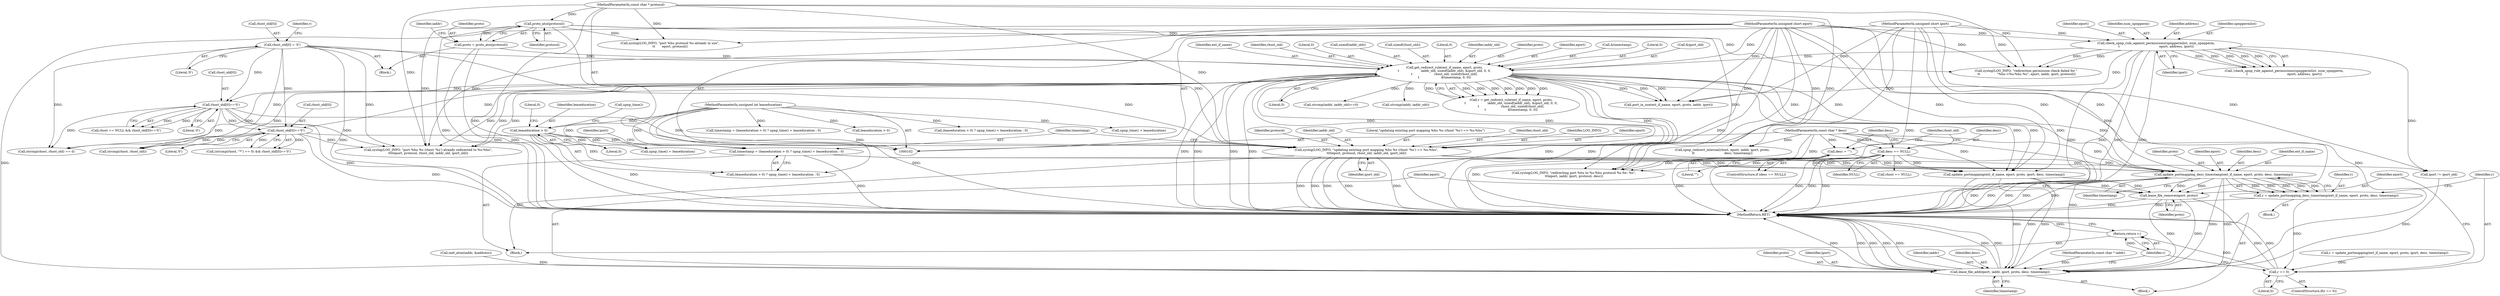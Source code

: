 digraph "0_miniupnp_f321c2066b96d18afa5158dfa2d2873a2957ef38@pointer" {
"1000268" [label="(Call,update_portmapping_desc_timestamp(ext_if_name, eport, proto, desc, timestamp))"];
"1000170" [label="(Call,get_redirect_rule(ext_if_name, eport, proto,\n\t                      iaddr_old, sizeof(iaddr_old), &iport_old, 0, 0,\n\t                      rhost_old, sizeof(rhost_old),\n\t                      &timestamp, 0, 0))"];
"1000139" [label="(Call,check_upnp_rule_against_permissions(upnppermlist, num_upnpperm,\n\t                                        eport, address, iport))"];
"1000104" [label="(MethodParameterIn,unsigned short eport)"];
"1000106" [label="(MethodParameterIn,unsigned short iport)"];
"1000118" [label="(Call,proto = proto_atoi(protocol))"];
"1000120" [label="(Call,proto_atoi(protocol))"];
"1000107" [label="(MethodParameterIn,const char * protocol)"];
"1000163" [label="(Call,rhost_old[0] = '\0')"];
"1000232" [label="(Call,syslog(LOG_INFO, \"updating existing port mapping %hu %s (rhost '%s') => %s:%hu\",\n\t\t\t\teport, protocol, rhost_old, iaddr_old, iport_old))"];
"1000205" [label="(Call,rhost_old[0]=='\0')"];
"1000219" [label="(Call,rhost_old[0]=='\0')"];
"1000157" [label="(Call,desc == NULL)"];
"1000108" [label="(MethodParameterIn,const char * desc)"];
"1000160" [label="(Call,desc = \"\")"];
"1000240" [label="(Call,timestamp = (leaseduration > 0) ? upnp_time() + leaseduration : 0)"];
"1000243" [label="(Call,leaseduration > 0)"];
"1000109" [label="(MethodParameterIn,unsigned int leaseduration)"];
"1000266" [label="(Call,r = update_portmapping_desc_timestamp(ext_if_name, eport, proto, desc, timestamp))"];
"1000275" [label="(Call,r == 0)"];
"1000289" [label="(Return,return r;)"];
"1000279" [label="(Call,lease_file_remove(eport, proto))"];
"1000282" [label="(Call,lease_file_add(eport, iaddr, iport, proto, desc, timestamp))"];
"1000108" [label="(MethodParameterIn,const char * desc)"];
"1000249" [label="(Literal,0)"];
"1000265" [label="(Block,)"];
"1000109" [label="(MethodParameterIn,unsigned int leaseduration)"];
"1000274" [label="(ControlStructure,if(r == 0))"];
"1000235" [label="(Identifier,eport)"];
"1000243" [label="(Call,leaseduration > 0)"];
"1000288" [label="(Identifier,timestamp)"];
"1000120" [label="(Call,proto_atoi(protocol))"];
"1000286" [label="(Identifier,proto)"];
"1000180" [label="(Literal,0)"];
"1000293" [label="(Call,syslog(LOG_INFO, \"port %hu %s (rhost '%s') already redirected to %s:%hu\",\n\t\t\t\teport, protocol, rhost_old, iaddr_old, iport_old))"];
"1000187" [label="(Literal,0)"];
"1000175" [label="(Call,sizeof(iaddr_old))"];
"1000352" [label="(MethodReturn,RET)"];
"1000161" [label="(Identifier,desc)"];
"1000158" [label="(Identifier,desc)"];
"1000271" [label="(Identifier,proto)"];
"1000139" [label="(Call,check_upnp_rule_against_permissions(upnppermlist, num_upnpperm,\n\t                                        eport, address, iport))"];
"1000162" [label="(Literal,\"\")"];
"1000104" [label="(MethodParameterIn,unsigned short eport)"];
"1000290" [label="(Identifier,r)"];
"1000285" [label="(Identifier,iport)"];
"1000226" [label="(Call,strcmp(rhost, rhost_old) == 0)"];
"1000307" [label="(Call,port_in_use(ext_if_name, eport, proto, iaddr, iport))"];
"1000206" [label="(Call,rhost_old[0])"];
"1000277" [label="(Literal,0)"];
"1000125" [label="(Identifier,iaddr)"];
"1000182" [label="(Call,sizeof(rhost_old))"];
"1000179" [label="(Literal,0)"];
"1000232" [label="(Call,syslog(LOG_INFO, \"updating existing port mapping %hu %s (rhost '%s') => %s:%hu\",\n\t\t\t\teport, protocol, rhost_old, iaddr_old, iport_old))"];
"1000144" [label="(Identifier,iport)"];
"1000266" [label="(Call,r = update_portmapping_desc_timestamp(ext_if_name, eport, proto, desc, timestamp))"];
"1000275" [label="(Call,r == 0)"];
"1000205" [label="(Call,rhost_old[0]=='\0')"];
"1000174" [label="(Identifier,iaddr_old)"];
"1000236" [label="(Identifier,protocol)"];
"1000118" [label="(Call,proto = proto_atoi(protocol))"];
"1000255" [label="(Call,r = update_portmapping(ext_if_name, eport, proto, iport, desc, timestamp))"];
"1000173" [label="(Identifier,proto)"];
"1000227" [label="(Call,strcmp(rhost, rhost_old))"];
"1000159" [label="(Identifier,NULL)"];
"1000165" [label="(Identifier,rhost_old)"];
"1000246" [label="(Call,upnp_time() + leaseduration)"];
"1000238" [label="(Identifier,iaddr_old)"];
"1000172" [label="(Identifier,eport)"];
"1000231" [label="(Block,)"];
"1000344" [label="(Call,upnp_redirect_internal(rhost, eport, iaddr, iport, proto,\n\t\t                              desc, timestamp))"];
"1000280" [label="(Identifier,eport)"];
"1000201" [label="(Call,rhost == NULL && rhost_old[0]=='\0')"];
"1000234" [label="(Literal,\"updating existing port mapping %hu %s (rhost '%s') => %s:%hu\")"];
"1000209" [label="(Literal,'\0')"];
"1000169" [label="(Identifier,r)"];
"1000164" [label="(Call,rhost_old[0])"];
"1000160" [label="(Call,desc = \"\")"];
"1000143" [label="(Identifier,address)"];
"1000105" [label="(MethodParameterIn,const char * iaddr)"];
"1000140" [label="(Identifier,upnppermlist)"];
"1000268" [label="(Call,update_portmapping_desc_timestamp(ext_if_name, eport, proto, desc, timestamp))"];
"1000184" [label="(Call,&timestamp)"];
"1000142" [label="(Identifier,eport)"];
"1000279" [label="(Call,lease_file_remove(eport, proto))"];
"1000244" [label="(Identifier,leaseduration)"];
"1000106" [label="(MethodParameterIn,unsigned short iport)"];
"1000315" [label="(Call,syslog(LOG_INFO, \"port %hu protocol %s already in use\",\n\t\t       eport, protocol))"];
"1000237" [label="(Identifier,rhost_old)"];
"1000110" [label="(Block,)"];
"1000325" [label="(Call,timestamp = (leaseduration > 0) ? upnp_time() + leaseduration : 0)"];
"1000270" [label="(Identifier,eport)"];
"1000240" [label="(Call,timestamp = (leaseduration > 0) ? upnp_time() + leaseduration : 0)"];
"1000141" [label="(Identifier,num_upnpperm)"];
"1000328" [label="(Call,leaseduration > 0)"];
"1000276" [label="(Identifier,r)"];
"1000186" [label="(Literal,0)"];
"1000156" [label="(ControlStructure,if (desc == NULL))"];
"1000257" [label="(Call,update_portmapping(ext_if_name, eport, proto, iport, desc, timestamp))"];
"1000272" [label="(Identifier,desc)"];
"1000241" [label="(Identifier,timestamp)"];
"1000335" [label="(Call,syslog(LOG_INFO, \"redirecting port %hu to %s:%hu protocol %s for: %s\",\n\t\t\teport, iaddr, iport, protocol, desc))"];
"1000239" [label="(Identifier,iport_old)"];
"1000195" [label="(Call,strcmp(iaddr, iaddr_old)==0)"];
"1000107" [label="(MethodParameterIn,const char * protocol)"];
"1000177" [label="(Call,&iport_old)"];
"1000233" [label="(Identifier,LOG_INFO)"];
"1000252" [label="(Identifier,iport)"];
"1000171" [label="(Identifier,ext_if_name)"];
"1000202" [label="(Call,rhost == NULL)"];
"1000146" [label="(Call,syslog(LOG_INFO, \"redirection permission check failed for \"\n \t\t                 \"%hu->%s:%hu %s\", eport, iaddr, iport, protocol))"];
"1000327" [label="(Call,(leaseduration > 0) ? upnp_time() + leaseduration : 0)"];
"1000247" [label="(Call,upnp_time())"];
"1000283" [label="(Identifier,eport)"];
"1000138" [label="(Call,!check_upnp_rule_against_permissions(upnppermlist, num_upnpperm,\n\t                                        eport, address, iport))"];
"1000220" [label="(Call,rhost_old[0])"];
"1000219" [label="(Call,rhost_old[0]=='\0')"];
"1000170" [label="(Call,get_redirect_rule(ext_if_name, eport, proto,\n\t                      iaddr_old, sizeof(iaddr_old), &iport_old, 0, 0,\n\t                      rhost_old, sizeof(rhost_old),\n\t                      &timestamp, 0, 0))"];
"1000267" [label="(Identifier,r)"];
"1000163" [label="(Call,rhost_old[0] = '\0')"];
"1000223" [label="(Literal,'\0')"];
"1000157" [label="(Call,desc == NULL)"];
"1000242" [label="(Call,(leaseduration > 0) ? upnp_time() + leaseduration : 0)"];
"1000278" [label="(Block,)"];
"1000251" [label="(Call,iport != iport_old)"];
"1000167" [label="(Literal,'\0')"];
"1000196" [label="(Call,strcmp(iaddr, iaddr_old))"];
"1000119" [label="(Identifier,proto)"];
"1000124" [label="(Call,inet_aton(iaddr, &address))"];
"1000213" [label="(Call,(strcmp(rhost, \"*\") == 0) && rhost_old[0]=='\0')"];
"1000284" [label="(Identifier,iaddr)"];
"1000168" [label="(Call,r = get_redirect_rule(ext_if_name, eport, proto,\n\t                      iaddr_old, sizeof(iaddr_old), &iport_old, 0, 0,\n\t                      rhost_old, sizeof(rhost_old),\n\t                      &timestamp, 0, 0))"];
"1000281" [label="(Identifier,proto)"];
"1000269" [label="(Identifier,ext_if_name)"];
"1000282" [label="(Call,lease_file_add(eport, iaddr, iport, proto, desc, timestamp))"];
"1000287" [label="(Identifier,desc)"];
"1000273" [label="(Identifier,timestamp)"];
"1000289" [label="(Return,return r;)"];
"1000181" [label="(Identifier,rhost_old)"];
"1000245" [label="(Literal,0)"];
"1000331" [label="(Call,upnp_time() + leaseduration)"];
"1000121" [label="(Identifier,protocol)"];
"1000268" -> "1000266"  [label="AST: "];
"1000268" -> "1000273"  [label="CFG: "];
"1000269" -> "1000268"  [label="AST: "];
"1000270" -> "1000268"  [label="AST: "];
"1000271" -> "1000268"  [label="AST: "];
"1000272" -> "1000268"  [label="AST: "];
"1000273" -> "1000268"  [label="AST: "];
"1000266" -> "1000268"  [label="CFG: "];
"1000268" -> "1000352"  [label="DDG: "];
"1000268" -> "1000352"  [label="DDG: "];
"1000268" -> "1000352"  [label="DDG: "];
"1000268" -> "1000352"  [label="DDG: "];
"1000268" -> "1000352"  [label="DDG: "];
"1000268" -> "1000266"  [label="DDG: "];
"1000268" -> "1000266"  [label="DDG: "];
"1000268" -> "1000266"  [label="DDG: "];
"1000268" -> "1000266"  [label="DDG: "];
"1000268" -> "1000266"  [label="DDG: "];
"1000170" -> "1000268"  [label="DDG: "];
"1000170" -> "1000268"  [label="DDG: "];
"1000232" -> "1000268"  [label="DDG: "];
"1000104" -> "1000268"  [label="DDG: "];
"1000157" -> "1000268"  [label="DDG: "];
"1000160" -> "1000268"  [label="DDG: "];
"1000108" -> "1000268"  [label="DDG: "];
"1000240" -> "1000268"  [label="DDG: "];
"1000268" -> "1000279"  [label="DDG: "];
"1000268" -> "1000279"  [label="DDG: "];
"1000268" -> "1000282"  [label="DDG: "];
"1000268" -> "1000282"  [label="DDG: "];
"1000170" -> "1000168"  [label="AST: "];
"1000170" -> "1000187"  [label="CFG: "];
"1000171" -> "1000170"  [label="AST: "];
"1000172" -> "1000170"  [label="AST: "];
"1000173" -> "1000170"  [label="AST: "];
"1000174" -> "1000170"  [label="AST: "];
"1000175" -> "1000170"  [label="AST: "];
"1000177" -> "1000170"  [label="AST: "];
"1000179" -> "1000170"  [label="AST: "];
"1000180" -> "1000170"  [label="AST: "];
"1000181" -> "1000170"  [label="AST: "];
"1000182" -> "1000170"  [label="AST: "];
"1000184" -> "1000170"  [label="AST: "];
"1000186" -> "1000170"  [label="AST: "];
"1000187" -> "1000170"  [label="AST: "];
"1000168" -> "1000170"  [label="CFG: "];
"1000170" -> "1000352"  [label="DDG: "];
"1000170" -> "1000352"  [label="DDG: "];
"1000170" -> "1000352"  [label="DDG: "];
"1000170" -> "1000352"  [label="DDG: "];
"1000170" -> "1000352"  [label="DDG: "];
"1000170" -> "1000352"  [label="DDG: "];
"1000170" -> "1000168"  [label="DDG: "];
"1000170" -> "1000168"  [label="DDG: "];
"1000170" -> "1000168"  [label="DDG: "];
"1000170" -> "1000168"  [label="DDG: "];
"1000170" -> "1000168"  [label="DDG: "];
"1000170" -> "1000168"  [label="DDG: "];
"1000170" -> "1000168"  [label="DDG: "];
"1000170" -> "1000168"  [label="DDG: "];
"1000139" -> "1000170"  [label="DDG: "];
"1000104" -> "1000170"  [label="DDG: "];
"1000118" -> "1000170"  [label="DDG: "];
"1000163" -> "1000170"  [label="DDG: "];
"1000170" -> "1000195"  [label="DDG: "];
"1000170" -> "1000196"  [label="DDG: "];
"1000170" -> "1000205"  [label="DDG: "];
"1000170" -> "1000219"  [label="DDG: "];
"1000170" -> "1000226"  [label="DDG: "];
"1000170" -> "1000227"  [label="DDG: "];
"1000170" -> "1000232"  [label="DDG: "];
"1000170" -> "1000232"  [label="DDG: "];
"1000170" -> "1000232"  [label="DDG: "];
"1000170" -> "1000257"  [label="DDG: "];
"1000170" -> "1000257"  [label="DDG: "];
"1000170" -> "1000293"  [label="DDG: "];
"1000170" -> "1000293"  [label="DDG: "];
"1000170" -> "1000293"  [label="DDG: "];
"1000170" -> "1000307"  [label="DDG: "];
"1000170" -> "1000307"  [label="DDG: "];
"1000170" -> "1000307"  [label="DDG: "];
"1000139" -> "1000138"  [label="AST: "];
"1000139" -> "1000144"  [label="CFG: "];
"1000140" -> "1000139"  [label="AST: "];
"1000141" -> "1000139"  [label="AST: "];
"1000142" -> "1000139"  [label="AST: "];
"1000143" -> "1000139"  [label="AST: "];
"1000144" -> "1000139"  [label="AST: "];
"1000138" -> "1000139"  [label="CFG: "];
"1000139" -> "1000352"  [label="DDG: "];
"1000139" -> "1000352"  [label="DDG: "];
"1000139" -> "1000352"  [label="DDG: "];
"1000139" -> "1000352"  [label="DDG: "];
"1000139" -> "1000138"  [label="DDG: "];
"1000139" -> "1000138"  [label="DDG: "];
"1000139" -> "1000138"  [label="DDG: "];
"1000139" -> "1000138"  [label="DDG: "];
"1000139" -> "1000138"  [label="DDG: "];
"1000104" -> "1000139"  [label="DDG: "];
"1000106" -> "1000139"  [label="DDG: "];
"1000139" -> "1000146"  [label="DDG: "];
"1000139" -> "1000146"  [label="DDG: "];
"1000139" -> "1000251"  [label="DDG: "];
"1000139" -> "1000307"  [label="DDG: "];
"1000104" -> "1000102"  [label="AST: "];
"1000104" -> "1000352"  [label="DDG: "];
"1000104" -> "1000146"  [label="DDG: "];
"1000104" -> "1000232"  [label="DDG: "];
"1000104" -> "1000257"  [label="DDG: "];
"1000104" -> "1000279"  [label="DDG: "];
"1000104" -> "1000282"  [label="DDG: "];
"1000104" -> "1000293"  [label="DDG: "];
"1000104" -> "1000307"  [label="DDG: "];
"1000104" -> "1000315"  [label="DDG: "];
"1000104" -> "1000335"  [label="DDG: "];
"1000104" -> "1000344"  [label="DDG: "];
"1000106" -> "1000102"  [label="AST: "];
"1000106" -> "1000352"  [label="DDG: "];
"1000106" -> "1000146"  [label="DDG: "];
"1000106" -> "1000251"  [label="DDG: "];
"1000106" -> "1000257"  [label="DDG: "];
"1000106" -> "1000282"  [label="DDG: "];
"1000106" -> "1000307"  [label="DDG: "];
"1000106" -> "1000335"  [label="DDG: "];
"1000106" -> "1000344"  [label="DDG: "];
"1000118" -> "1000110"  [label="AST: "];
"1000118" -> "1000120"  [label="CFG: "];
"1000119" -> "1000118"  [label="AST: "];
"1000120" -> "1000118"  [label="AST: "];
"1000125" -> "1000118"  [label="CFG: "];
"1000118" -> "1000352"  [label="DDG: "];
"1000118" -> "1000352"  [label="DDG: "];
"1000120" -> "1000118"  [label="DDG: "];
"1000120" -> "1000121"  [label="CFG: "];
"1000121" -> "1000120"  [label="AST: "];
"1000120" -> "1000352"  [label="DDG: "];
"1000107" -> "1000120"  [label="DDG: "];
"1000120" -> "1000146"  [label="DDG: "];
"1000120" -> "1000232"  [label="DDG: "];
"1000120" -> "1000293"  [label="DDG: "];
"1000120" -> "1000315"  [label="DDG: "];
"1000120" -> "1000335"  [label="DDG: "];
"1000107" -> "1000102"  [label="AST: "];
"1000107" -> "1000352"  [label="DDG: "];
"1000107" -> "1000146"  [label="DDG: "];
"1000107" -> "1000232"  [label="DDG: "];
"1000107" -> "1000293"  [label="DDG: "];
"1000107" -> "1000315"  [label="DDG: "];
"1000107" -> "1000335"  [label="DDG: "];
"1000163" -> "1000110"  [label="AST: "];
"1000163" -> "1000167"  [label="CFG: "];
"1000164" -> "1000163"  [label="AST: "];
"1000167" -> "1000163"  [label="AST: "];
"1000169" -> "1000163"  [label="CFG: "];
"1000163" -> "1000352"  [label="DDG: "];
"1000163" -> "1000205"  [label="DDG: "];
"1000163" -> "1000219"  [label="DDG: "];
"1000163" -> "1000226"  [label="DDG: "];
"1000163" -> "1000227"  [label="DDG: "];
"1000163" -> "1000232"  [label="DDG: "];
"1000163" -> "1000293"  [label="DDG: "];
"1000232" -> "1000231"  [label="AST: "];
"1000232" -> "1000239"  [label="CFG: "];
"1000233" -> "1000232"  [label="AST: "];
"1000234" -> "1000232"  [label="AST: "];
"1000235" -> "1000232"  [label="AST: "];
"1000236" -> "1000232"  [label="AST: "];
"1000237" -> "1000232"  [label="AST: "];
"1000238" -> "1000232"  [label="AST: "];
"1000239" -> "1000232"  [label="AST: "];
"1000241" -> "1000232"  [label="CFG: "];
"1000232" -> "1000352"  [label="DDG: "];
"1000232" -> "1000352"  [label="DDG: "];
"1000232" -> "1000352"  [label="DDG: "];
"1000232" -> "1000352"  [label="DDG: "];
"1000232" -> "1000352"  [label="DDG: "];
"1000205" -> "1000232"  [label="DDG: "];
"1000219" -> "1000232"  [label="DDG: "];
"1000232" -> "1000251"  [label="DDG: "];
"1000232" -> "1000257"  [label="DDG: "];
"1000205" -> "1000201"  [label="AST: "];
"1000205" -> "1000209"  [label="CFG: "];
"1000206" -> "1000205"  [label="AST: "];
"1000209" -> "1000205"  [label="AST: "];
"1000201" -> "1000205"  [label="CFG: "];
"1000205" -> "1000352"  [label="DDG: "];
"1000205" -> "1000201"  [label="DDG: "];
"1000205" -> "1000201"  [label="DDG: "];
"1000205" -> "1000219"  [label="DDG: "];
"1000205" -> "1000226"  [label="DDG: "];
"1000205" -> "1000227"  [label="DDG: "];
"1000205" -> "1000293"  [label="DDG: "];
"1000219" -> "1000213"  [label="AST: "];
"1000219" -> "1000223"  [label="CFG: "];
"1000220" -> "1000219"  [label="AST: "];
"1000223" -> "1000219"  [label="AST: "];
"1000213" -> "1000219"  [label="CFG: "];
"1000219" -> "1000352"  [label="DDG: "];
"1000219" -> "1000213"  [label="DDG: "];
"1000219" -> "1000213"  [label="DDG: "];
"1000219" -> "1000226"  [label="DDG: "];
"1000219" -> "1000227"  [label="DDG: "];
"1000219" -> "1000293"  [label="DDG: "];
"1000157" -> "1000156"  [label="AST: "];
"1000157" -> "1000159"  [label="CFG: "];
"1000158" -> "1000157"  [label="AST: "];
"1000159" -> "1000157"  [label="AST: "];
"1000161" -> "1000157"  [label="CFG: "];
"1000165" -> "1000157"  [label="CFG: "];
"1000157" -> "1000352"  [label="DDG: "];
"1000157" -> "1000352"  [label="DDG: "];
"1000157" -> "1000352"  [label="DDG: "];
"1000108" -> "1000157"  [label="DDG: "];
"1000157" -> "1000202"  [label="DDG: "];
"1000157" -> "1000257"  [label="DDG: "];
"1000157" -> "1000335"  [label="DDG: "];
"1000108" -> "1000102"  [label="AST: "];
"1000108" -> "1000352"  [label="DDG: "];
"1000108" -> "1000160"  [label="DDG: "];
"1000108" -> "1000257"  [label="DDG: "];
"1000108" -> "1000282"  [label="DDG: "];
"1000108" -> "1000335"  [label="DDG: "];
"1000108" -> "1000344"  [label="DDG: "];
"1000160" -> "1000156"  [label="AST: "];
"1000160" -> "1000162"  [label="CFG: "];
"1000161" -> "1000160"  [label="AST: "];
"1000162" -> "1000160"  [label="AST: "];
"1000165" -> "1000160"  [label="CFG: "];
"1000160" -> "1000352"  [label="DDG: "];
"1000160" -> "1000257"  [label="DDG: "];
"1000160" -> "1000335"  [label="DDG: "];
"1000240" -> "1000231"  [label="AST: "];
"1000240" -> "1000242"  [label="CFG: "];
"1000241" -> "1000240"  [label="AST: "];
"1000242" -> "1000240"  [label="AST: "];
"1000252" -> "1000240"  [label="CFG: "];
"1000240" -> "1000352"  [label="DDG: "];
"1000243" -> "1000240"  [label="DDG: "];
"1000109" -> "1000240"  [label="DDG: "];
"1000240" -> "1000257"  [label="DDG: "];
"1000243" -> "1000242"  [label="AST: "];
"1000243" -> "1000245"  [label="CFG: "];
"1000244" -> "1000243"  [label="AST: "];
"1000245" -> "1000243"  [label="AST: "];
"1000247" -> "1000243"  [label="CFG: "];
"1000249" -> "1000243"  [label="CFG: "];
"1000243" -> "1000352"  [label="DDG: "];
"1000109" -> "1000243"  [label="DDG: "];
"1000243" -> "1000242"  [label="DDG: "];
"1000243" -> "1000246"  [label="DDG: "];
"1000109" -> "1000102"  [label="AST: "];
"1000109" -> "1000352"  [label="DDG: "];
"1000109" -> "1000242"  [label="DDG: "];
"1000109" -> "1000246"  [label="DDG: "];
"1000109" -> "1000325"  [label="DDG: "];
"1000109" -> "1000328"  [label="DDG: "];
"1000109" -> "1000327"  [label="DDG: "];
"1000109" -> "1000331"  [label="DDG: "];
"1000266" -> "1000265"  [label="AST: "];
"1000267" -> "1000266"  [label="AST: "];
"1000276" -> "1000266"  [label="CFG: "];
"1000266" -> "1000352"  [label="DDG: "];
"1000266" -> "1000275"  [label="DDG: "];
"1000275" -> "1000274"  [label="AST: "];
"1000275" -> "1000277"  [label="CFG: "];
"1000276" -> "1000275"  [label="AST: "];
"1000277" -> "1000275"  [label="AST: "];
"1000280" -> "1000275"  [label="CFG: "];
"1000290" -> "1000275"  [label="CFG: "];
"1000275" -> "1000352"  [label="DDG: "];
"1000275" -> "1000352"  [label="DDG: "];
"1000255" -> "1000275"  [label="DDG: "];
"1000275" -> "1000289"  [label="DDG: "];
"1000289" -> "1000231"  [label="AST: "];
"1000289" -> "1000290"  [label="CFG: "];
"1000290" -> "1000289"  [label="AST: "];
"1000352" -> "1000289"  [label="CFG: "];
"1000289" -> "1000352"  [label="DDG: "];
"1000290" -> "1000289"  [label="DDG: "];
"1000279" -> "1000278"  [label="AST: "];
"1000279" -> "1000281"  [label="CFG: "];
"1000280" -> "1000279"  [label="AST: "];
"1000281" -> "1000279"  [label="AST: "];
"1000283" -> "1000279"  [label="CFG: "];
"1000279" -> "1000352"  [label="DDG: "];
"1000257" -> "1000279"  [label="DDG: "];
"1000257" -> "1000279"  [label="DDG: "];
"1000279" -> "1000282"  [label="DDG: "];
"1000279" -> "1000282"  [label="DDG: "];
"1000282" -> "1000278"  [label="AST: "];
"1000282" -> "1000288"  [label="CFG: "];
"1000283" -> "1000282"  [label="AST: "];
"1000284" -> "1000282"  [label="AST: "];
"1000285" -> "1000282"  [label="AST: "];
"1000286" -> "1000282"  [label="AST: "];
"1000287" -> "1000282"  [label="AST: "];
"1000288" -> "1000282"  [label="AST: "];
"1000290" -> "1000282"  [label="CFG: "];
"1000282" -> "1000352"  [label="DDG: "];
"1000282" -> "1000352"  [label="DDG: "];
"1000282" -> "1000352"  [label="DDG: "];
"1000282" -> "1000352"  [label="DDG: "];
"1000282" -> "1000352"  [label="DDG: "];
"1000282" -> "1000352"  [label="DDG: "];
"1000282" -> "1000352"  [label="DDG: "];
"1000105" -> "1000282"  [label="DDG: "];
"1000124" -> "1000282"  [label="DDG: "];
"1000251" -> "1000282"  [label="DDG: "];
"1000257" -> "1000282"  [label="DDG: "];
"1000257" -> "1000282"  [label="DDG: "];
"1000257" -> "1000282"  [label="DDG: "];
}
